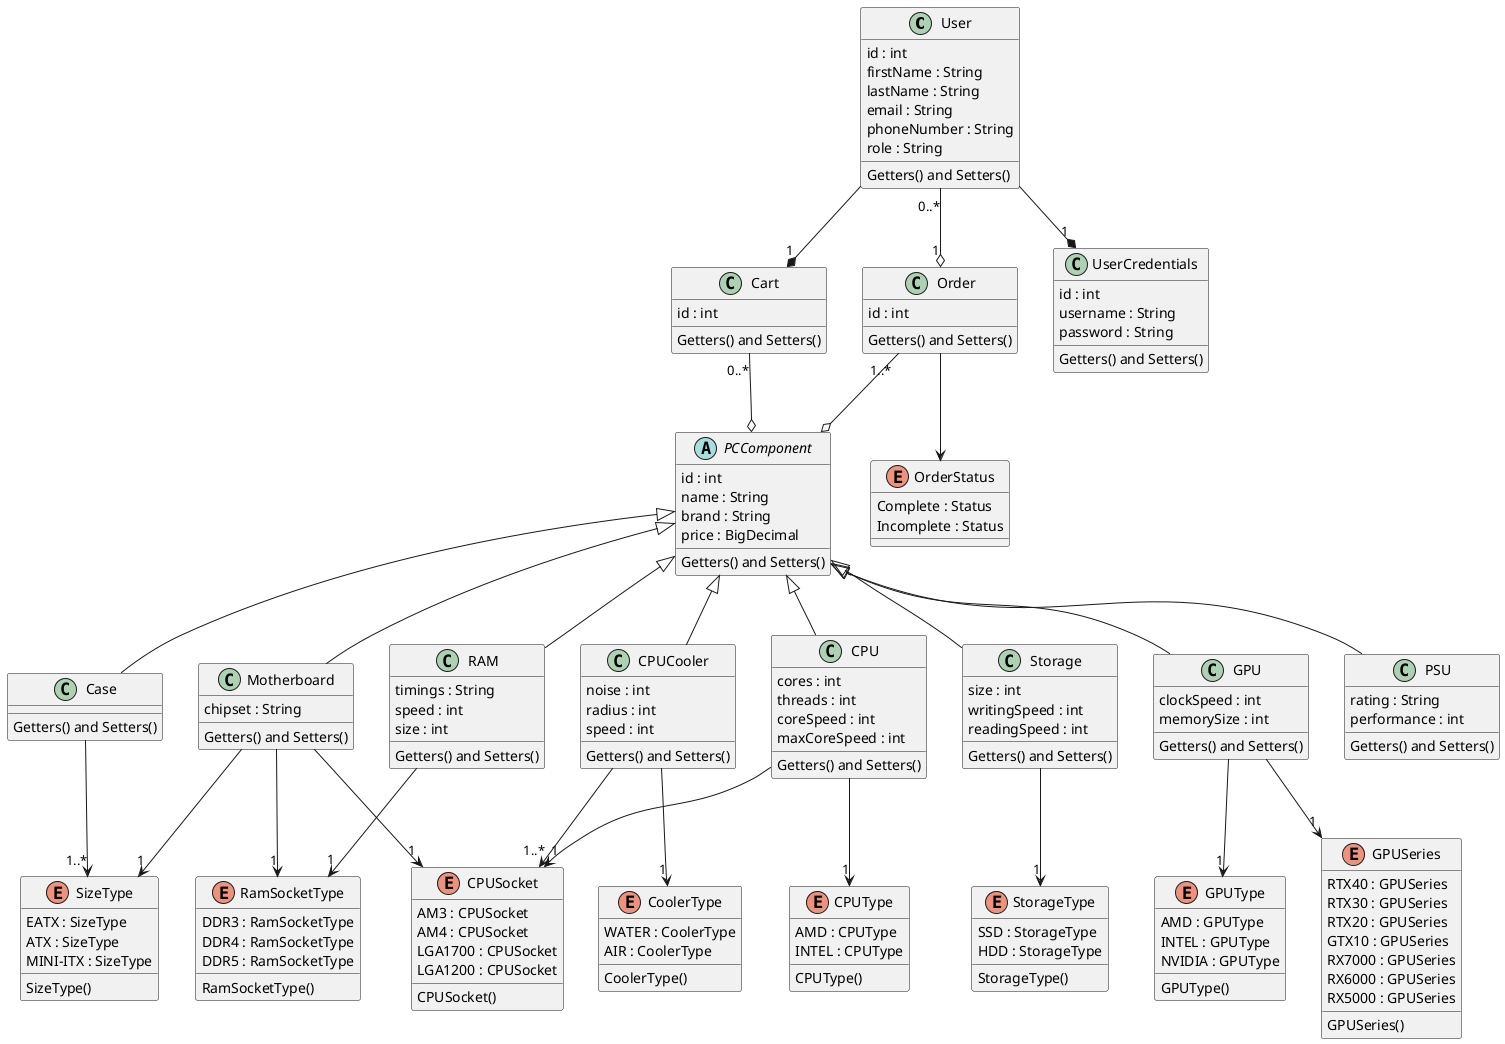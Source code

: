 @startuml
class User {
id : int
firstName : String
lastName : String
email : String
phoneNumber : String
role : String
Getters() and Setters()
}

class Cart {
id : int
Getters() and Setters()
}

class Order {
id : int
Getters() and Setters()
}

abstract class PCComponent {
id : int
name : String
brand : String
price : BigDecimal
Getters() and Setters()
}


Motherboard --> "1" SizeType
Case --> "1..*" SizeType
RAM --> "1" RamSocketType
Motherboard  --> "1" RamSocketType
Storage  --> "1" StorageType
CPUCooler --> "1" CoolerType
CPU --> "1" CPUSocket
Motherboard --> "1" CPUSocket
GPU --> "1" GPUType
GPU --> "1" GPUSeries
CPUCooler --> "1..*" CPUSocket
CPU --> "1" CPUType
Order --> OrderStatus


User --* "1" Cart
User "0..*" --o "1" Order
Order "1..*" --o PCComponent
Cart "0..*" --o PCComponent
User --* "1" UserCredentials

class Motherboard extends PCComponent {
chipset : String
Getters() and Setters()
}

class RAM extends PCComponent {
timings : String
speed : int
size : int
Getters() and Setters()
}

class CPU extends PCComponent {
cores : int
threads : int
coreSpeed : int
maxCoreSpeed : int
Getters() and Setters()
}


class GPU extends PCComponent {
clockSpeed : int
memorySize : int
Getters() and Setters()
}


class Storage extends PCComponent {
size : int
writingSpeed : int
readingSpeed : int
Getters() and Setters()
}

class Case extends PCComponent {
Getters() and Setters()
}

class CPUCooler extends PCComponent {
noise : int
radius : int
speed : int
Getters() and Setters()
}

class PSU extends PCComponent {
rating : String
performance : int
Getters() and Setters()
}

class UserCredentials {
id : int
username : String
password : String
Getters() and Setters()
}

enum SizeType {
EATX : SizeType
ATX : SizeType
MINI-ITX : SizeType
SizeType()
}

enum StorageType {
SSD : StorageType
HDD : StorageType
StorageType()
}

enum CoolerType {
WATER : CoolerType
AIR : CoolerType
CoolerType()
}

enum RamSocketType {
DDR3 : RamSocketType
DDR4 : RamSocketType
DDR5 : RamSocketType
RamSocketType()
}

enum CPUType {
AMD : CPUType
INTEL : CPUType
CPUType()
}

enum GPUType {
AMD : GPUType
INTEL : GPUType
NVIDIA : GPUType
GPUType()
}

enum GPUSeries {
RTX40 : GPUSeries
RTX30 : GPUSeries
RTX20 : GPUSeries
GTX10 : GPUSeries
RX7000 : GPUSeries
RX6000 : GPUSeries
RX5000 : GPUSeries
GPUSeries()
}

enum OrderStatus{
Complete : Status
Incomplete : Status
}

enum CPUSocket {
AM3 : CPUSocket
AM4 : CPUSocket
LGA1700 : CPUSocket
LGA1200 : CPUSocket
CPUSocket()
}
@enduml